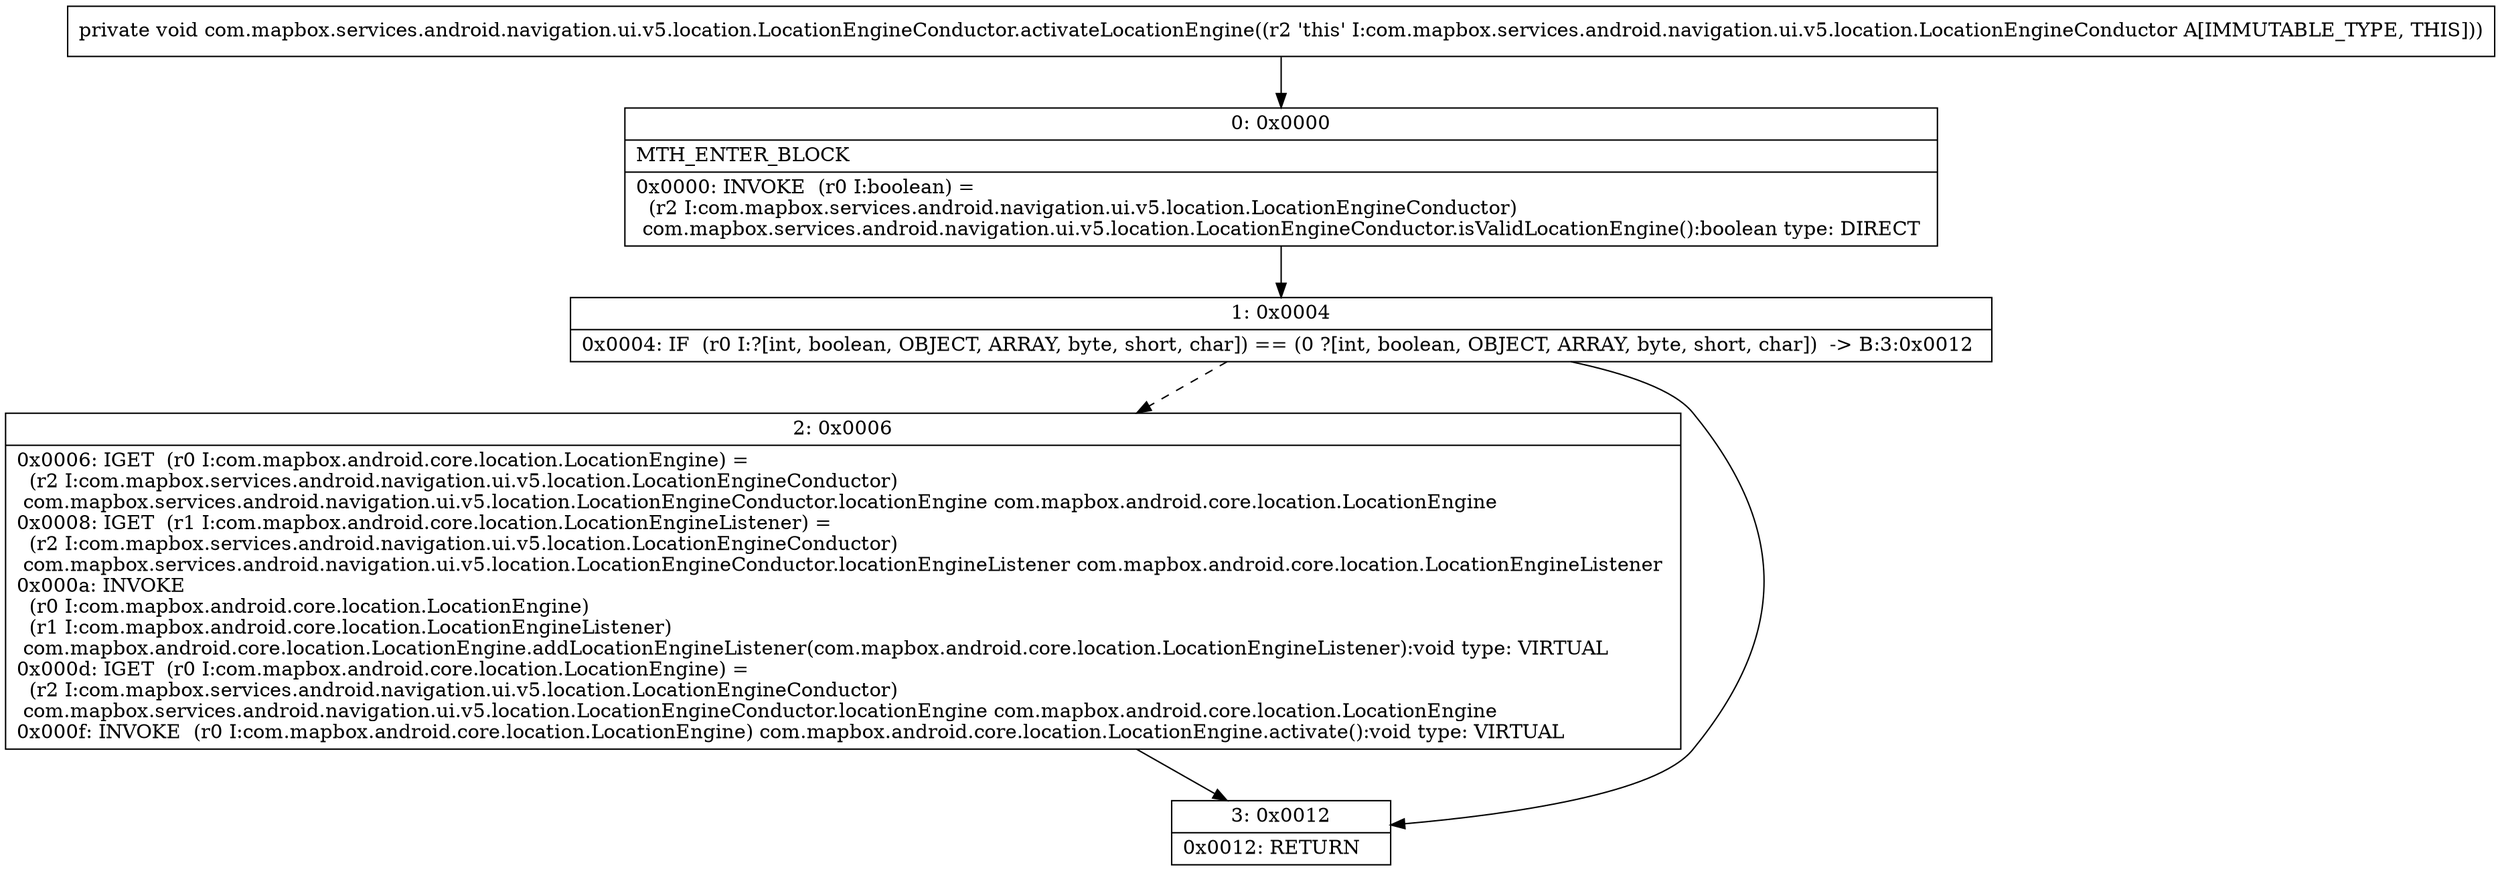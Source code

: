 digraph "CFG forcom.mapbox.services.android.navigation.ui.v5.location.LocationEngineConductor.activateLocationEngine()V" {
Node_0 [shape=record,label="{0\:\ 0x0000|MTH_ENTER_BLOCK\l|0x0000: INVOKE  (r0 I:boolean) = \l  (r2 I:com.mapbox.services.android.navigation.ui.v5.location.LocationEngineConductor)\l com.mapbox.services.android.navigation.ui.v5.location.LocationEngineConductor.isValidLocationEngine():boolean type: DIRECT \l}"];
Node_1 [shape=record,label="{1\:\ 0x0004|0x0004: IF  (r0 I:?[int, boolean, OBJECT, ARRAY, byte, short, char]) == (0 ?[int, boolean, OBJECT, ARRAY, byte, short, char])  \-\> B:3:0x0012 \l}"];
Node_2 [shape=record,label="{2\:\ 0x0006|0x0006: IGET  (r0 I:com.mapbox.android.core.location.LocationEngine) = \l  (r2 I:com.mapbox.services.android.navigation.ui.v5.location.LocationEngineConductor)\l com.mapbox.services.android.navigation.ui.v5.location.LocationEngineConductor.locationEngine com.mapbox.android.core.location.LocationEngine \l0x0008: IGET  (r1 I:com.mapbox.android.core.location.LocationEngineListener) = \l  (r2 I:com.mapbox.services.android.navigation.ui.v5.location.LocationEngineConductor)\l com.mapbox.services.android.navigation.ui.v5.location.LocationEngineConductor.locationEngineListener com.mapbox.android.core.location.LocationEngineListener \l0x000a: INVOKE  \l  (r0 I:com.mapbox.android.core.location.LocationEngine)\l  (r1 I:com.mapbox.android.core.location.LocationEngineListener)\l com.mapbox.android.core.location.LocationEngine.addLocationEngineListener(com.mapbox.android.core.location.LocationEngineListener):void type: VIRTUAL \l0x000d: IGET  (r0 I:com.mapbox.android.core.location.LocationEngine) = \l  (r2 I:com.mapbox.services.android.navigation.ui.v5.location.LocationEngineConductor)\l com.mapbox.services.android.navigation.ui.v5.location.LocationEngineConductor.locationEngine com.mapbox.android.core.location.LocationEngine \l0x000f: INVOKE  (r0 I:com.mapbox.android.core.location.LocationEngine) com.mapbox.android.core.location.LocationEngine.activate():void type: VIRTUAL \l}"];
Node_3 [shape=record,label="{3\:\ 0x0012|0x0012: RETURN   \l}"];
MethodNode[shape=record,label="{private void com.mapbox.services.android.navigation.ui.v5.location.LocationEngineConductor.activateLocationEngine((r2 'this' I:com.mapbox.services.android.navigation.ui.v5.location.LocationEngineConductor A[IMMUTABLE_TYPE, THIS])) }"];
MethodNode -> Node_0;
Node_0 -> Node_1;
Node_1 -> Node_2[style=dashed];
Node_1 -> Node_3;
Node_2 -> Node_3;
}

